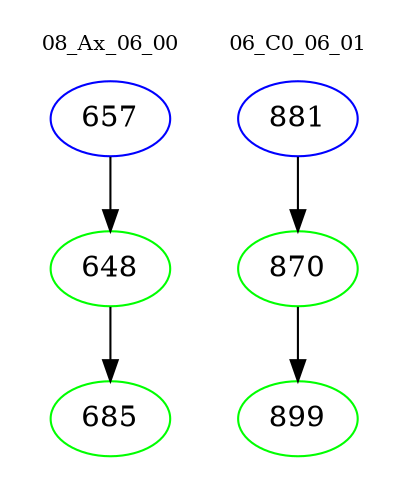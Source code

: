digraph{
subgraph cluster_0 {
color = white
label = "08_Ax_06_00";
fontsize=10;
T0_657 [label="657", color="blue"]
T0_657 -> T0_648 [color="black"]
T0_648 [label="648", color="green"]
T0_648 -> T0_685 [color="black"]
T0_685 [label="685", color="green"]
}
subgraph cluster_1 {
color = white
label = "06_C0_06_01";
fontsize=10;
T1_881 [label="881", color="blue"]
T1_881 -> T1_870 [color="black"]
T1_870 [label="870", color="green"]
T1_870 -> T1_899 [color="black"]
T1_899 [label="899", color="green"]
}
}
